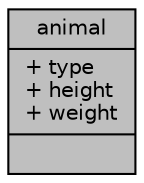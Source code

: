 digraph "animal"
{
 // LATEX_PDF_SIZE
  edge [fontname="Helvetica",fontsize="10",labelfontname="Helvetica",labelfontsize="10"];
  node [fontname="Helvetica",fontsize="10",shape=record];
  Node1 [label="{animal\n|+ type\l+ height\l+ weight\l|}",height=0.2,width=0.4,color="black", fillcolor="grey75", style="filled", fontcolor="black",tooltip="Структура «Тварина»"];
}
